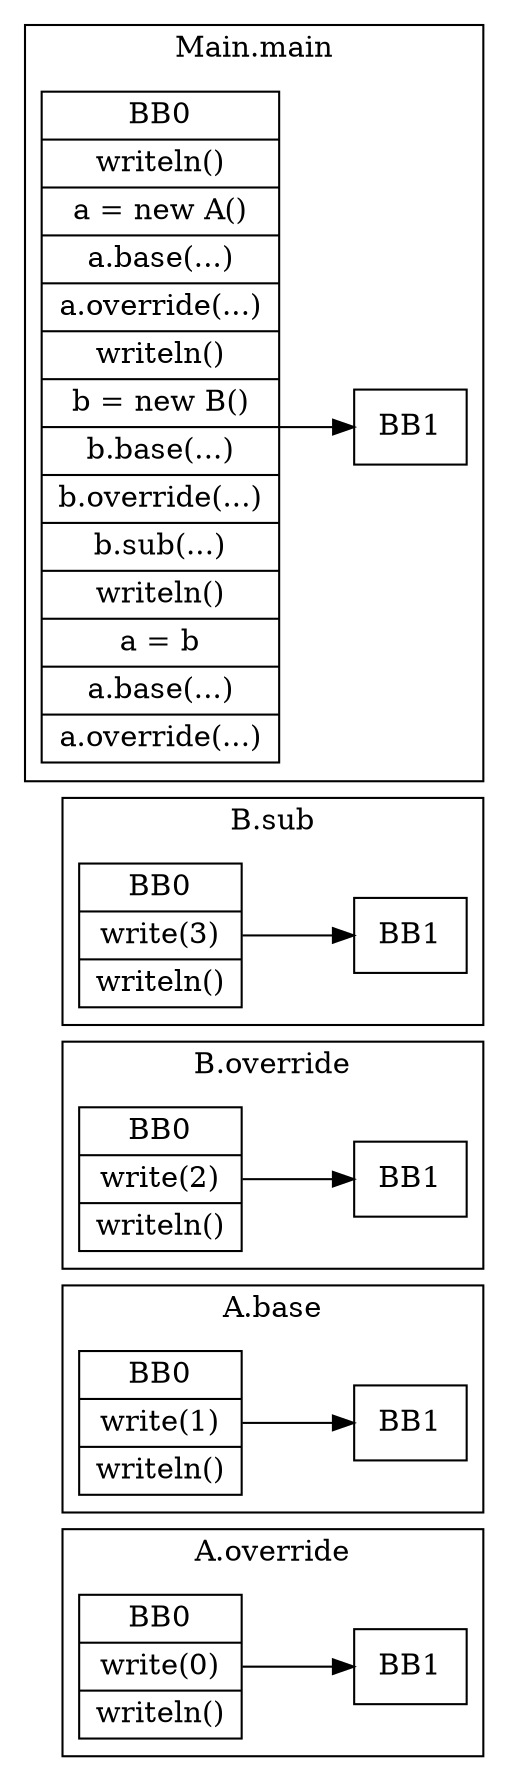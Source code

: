 digraph G {
  graph [ rankdir = "LR" ];
  subgraph cluster_0 {
    label = "A.override"
    M0_BB0 [
      shape="record"
      label="BB0|write(0)|writeln()"
    ];
    M0_BB0 -> M0_BB1;
    M0_BB1 [
      shape="record"
      label="BB1"
    ];
  }
  subgraph cluster_1 {
    label = "A.base"
    M1_BB0 [
      shape="record"
      label="BB0|write(1)|writeln()"
    ];
    M1_BB0 -> M1_BB1;
    M1_BB1 [
      shape="record"
      label="BB1"
    ];
  }
  subgraph cluster_2 {
    label = "B.override"
    M2_BB0 [
      shape="record"
      label="BB0|write(2)|writeln()"
    ];
    M2_BB0 -> M2_BB1;
    M2_BB1 [
      shape="record"
      label="BB1"
    ];
  }
  subgraph cluster_3 {
    label = "B.sub"
    M3_BB0 [
      shape="record"
      label="BB0|write(3)|writeln()"
    ];
    M3_BB0 -> M3_BB1;
    M3_BB1 [
      shape="record"
      label="BB1"
    ];
  }
  subgraph cluster_4 {
    label = "Main.main"
    M4_BB0 [
      shape="record"
      label="BB0|writeln()|a = new A()|a.base(...)|a.override(...)|writeln()|b = new B()|b.base(...)|b.override(...)|b.sub(...)|writeln()|a = b|a.base(...)|a.override(...)"
    ];
    M4_BB0 -> M4_BB1;
    M4_BB1 [
      shape="record"
      label="BB1"
    ];
  }
}
